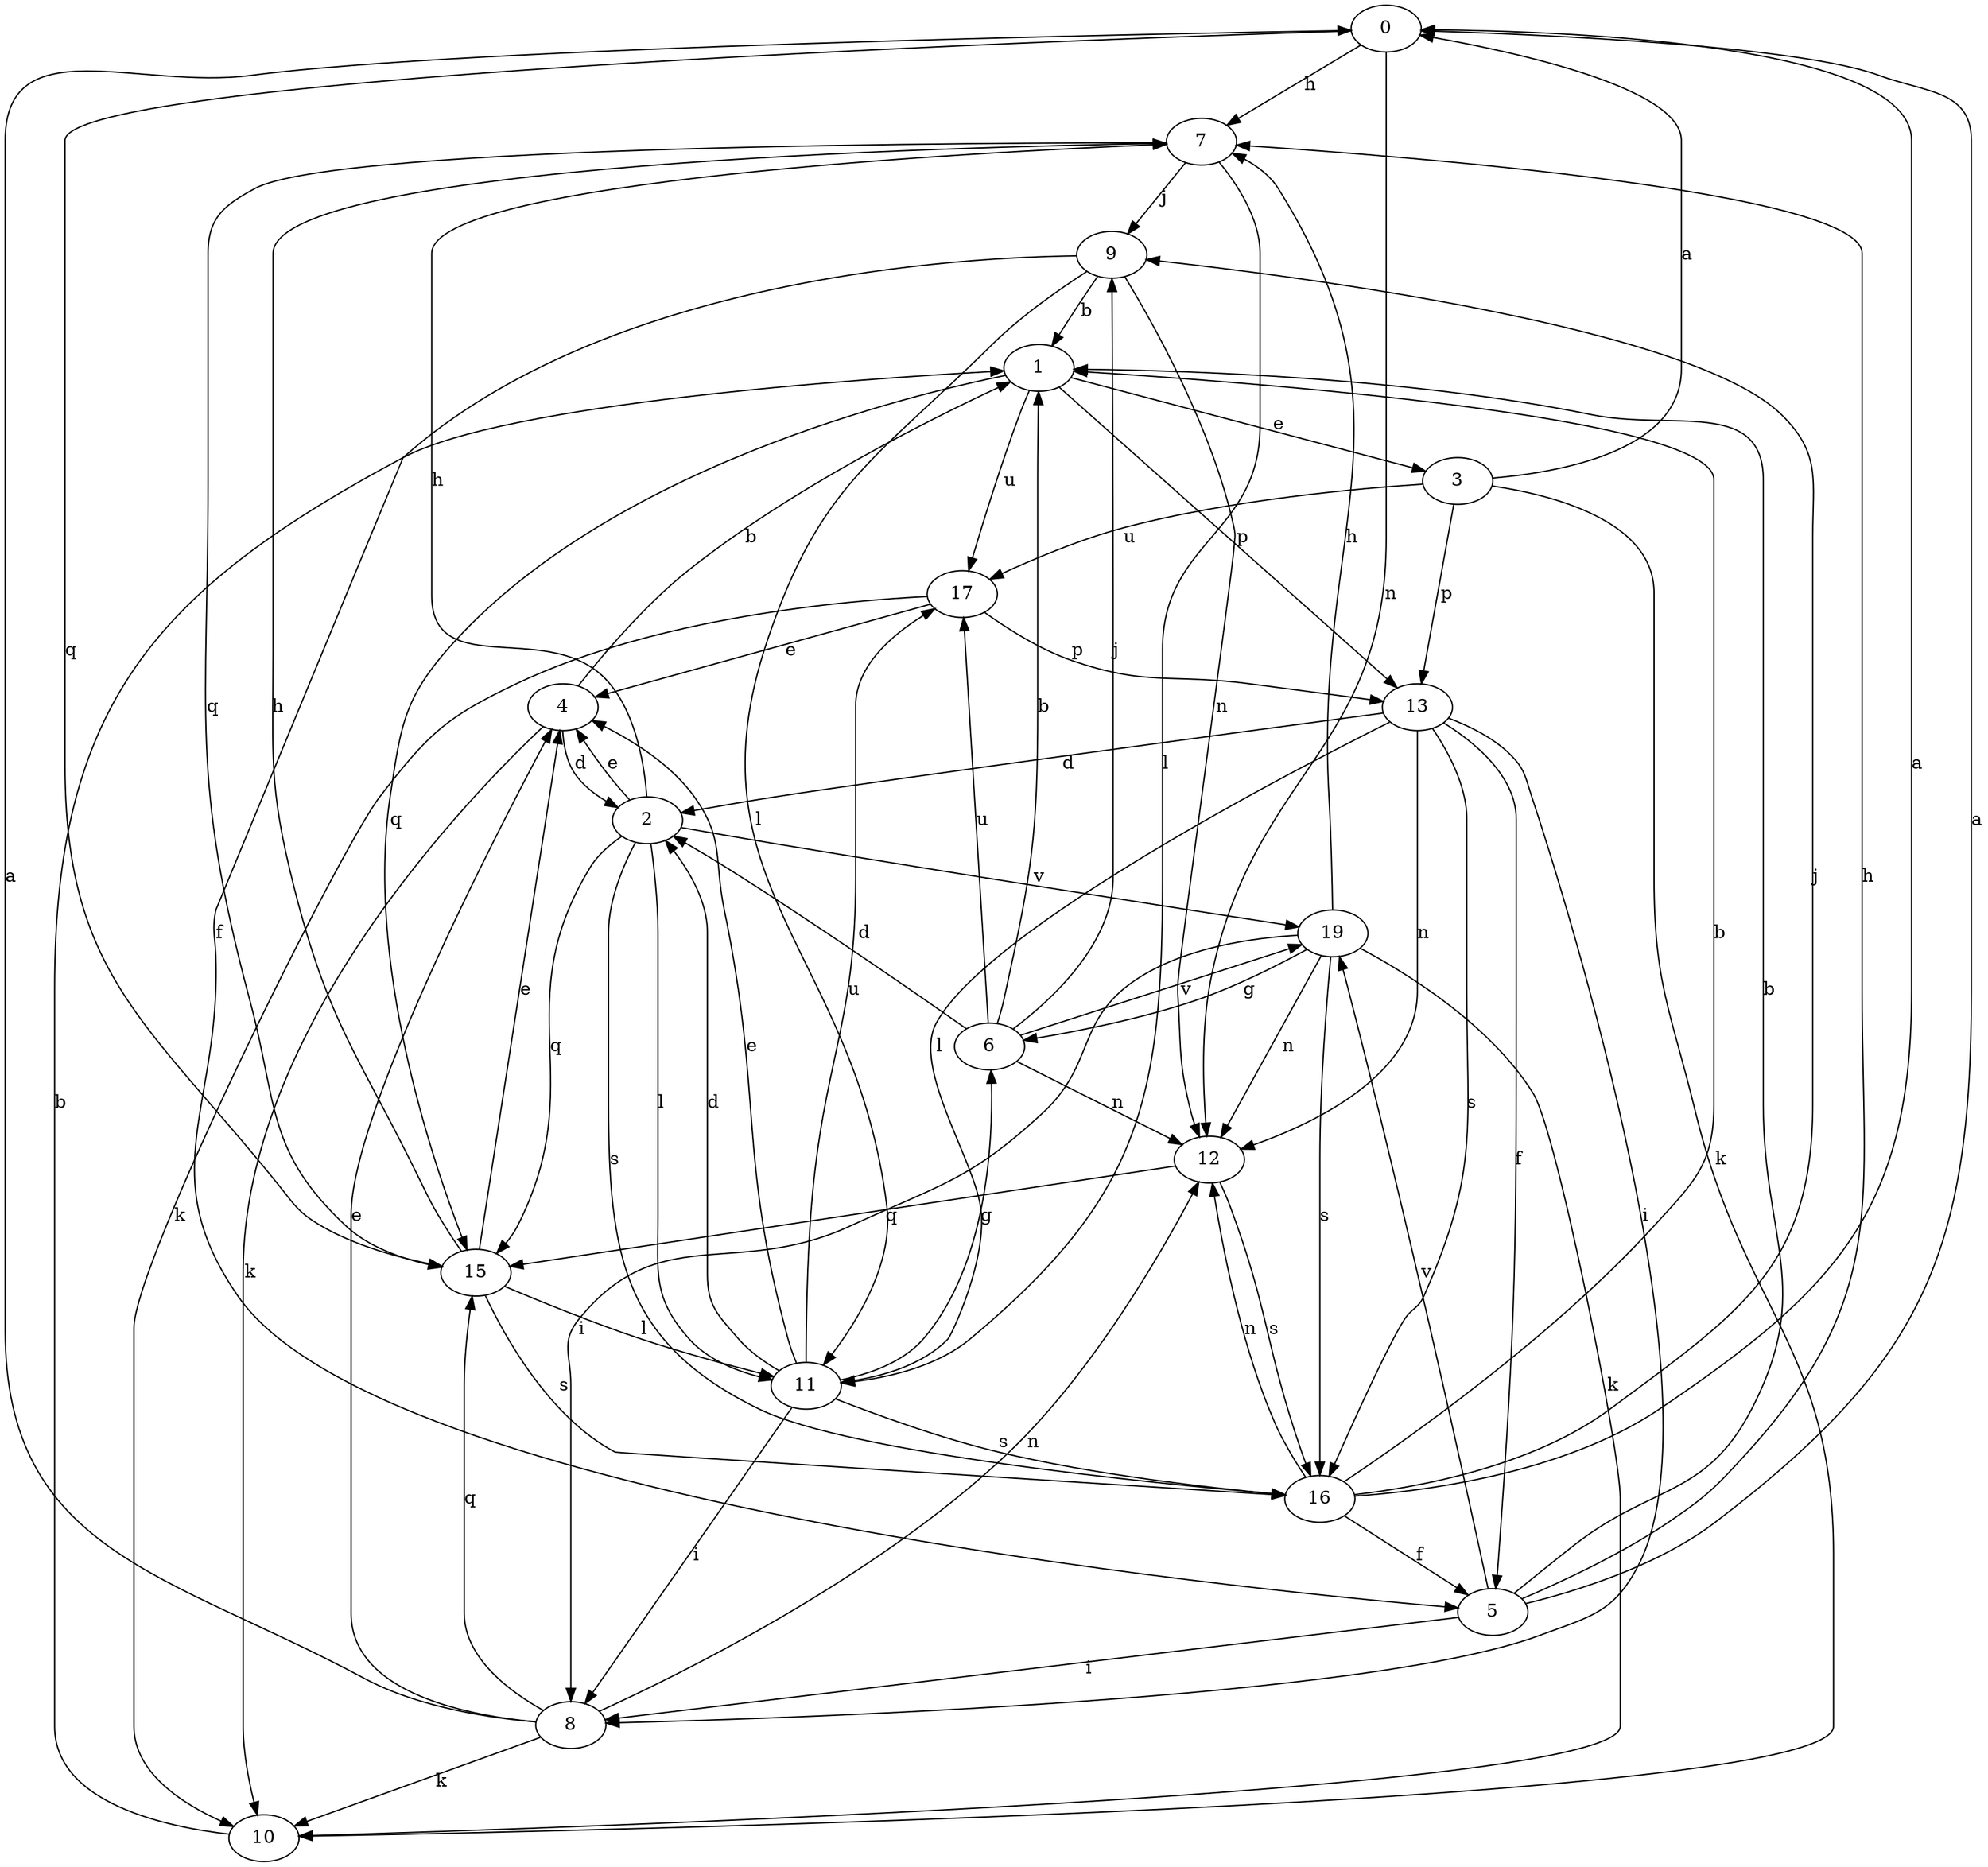 strict digraph  {
0;
1;
2;
3;
4;
5;
6;
7;
8;
9;
10;
11;
12;
13;
15;
16;
17;
19;
0 -> 7  [label=h];
0 -> 12  [label=n];
0 -> 15  [label=q];
1 -> 3  [label=e];
1 -> 13  [label=p];
1 -> 15  [label=q];
1 -> 17  [label=u];
2 -> 4  [label=e];
2 -> 7  [label=h];
2 -> 11  [label=l];
2 -> 15  [label=q];
2 -> 16  [label=s];
2 -> 19  [label=v];
3 -> 0  [label=a];
3 -> 10  [label=k];
3 -> 13  [label=p];
3 -> 17  [label=u];
4 -> 1  [label=b];
4 -> 2  [label=d];
4 -> 10  [label=k];
5 -> 0  [label=a];
5 -> 1  [label=b];
5 -> 7  [label=h];
5 -> 8  [label=i];
5 -> 19  [label=v];
6 -> 1  [label=b];
6 -> 2  [label=d];
6 -> 9  [label=j];
6 -> 12  [label=n];
6 -> 17  [label=u];
6 -> 19  [label=v];
7 -> 9  [label=j];
7 -> 11  [label=l];
7 -> 15  [label=q];
8 -> 0  [label=a];
8 -> 4  [label=e];
8 -> 10  [label=k];
8 -> 12  [label=n];
8 -> 15  [label=q];
9 -> 1  [label=b];
9 -> 5  [label=f];
9 -> 11  [label=l];
9 -> 12  [label=n];
10 -> 1  [label=b];
11 -> 2  [label=d];
11 -> 4  [label=e];
11 -> 6  [label=g];
11 -> 8  [label=i];
11 -> 16  [label=s];
11 -> 17  [label=u];
12 -> 15  [label=q];
12 -> 16  [label=s];
13 -> 2  [label=d];
13 -> 5  [label=f];
13 -> 8  [label=i];
13 -> 11  [label=l];
13 -> 12  [label=n];
13 -> 16  [label=s];
15 -> 4  [label=e];
15 -> 7  [label=h];
15 -> 11  [label=l];
15 -> 16  [label=s];
16 -> 0  [label=a];
16 -> 1  [label=b];
16 -> 5  [label=f];
16 -> 9  [label=j];
16 -> 12  [label=n];
17 -> 4  [label=e];
17 -> 10  [label=k];
17 -> 13  [label=p];
19 -> 6  [label=g];
19 -> 7  [label=h];
19 -> 8  [label=i];
19 -> 10  [label=k];
19 -> 12  [label=n];
19 -> 16  [label=s];
}
